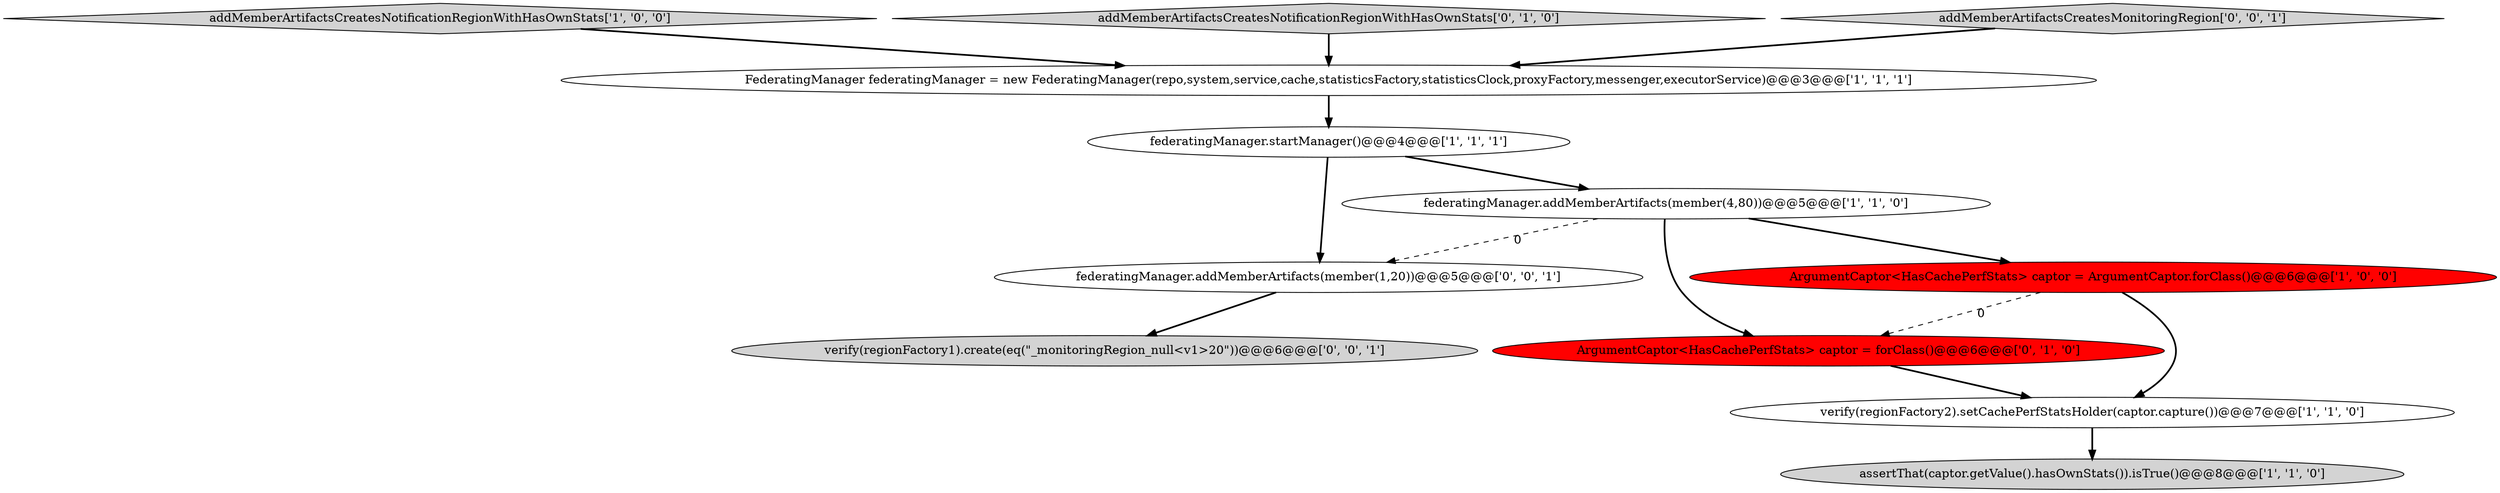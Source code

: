 digraph {
3 [style = filled, label = "FederatingManager federatingManager = new FederatingManager(repo,system,service,cache,statisticsFactory,statisticsClock,proxyFactory,messenger,executorService)@@@3@@@['1', '1', '1']", fillcolor = white, shape = ellipse image = "AAA0AAABBB1BBB"];
2 [style = filled, label = "addMemberArtifactsCreatesNotificationRegionWithHasOwnStats['1', '0', '0']", fillcolor = lightgray, shape = diamond image = "AAA0AAABBB1BBB"];
7 [style = filled, label = "addMemberArtifactsCreatesNotificationRegionWithHasOwnStats['0', '1', '0']", fillcolor = lightgray, shape = diamond image = "AAA0AAABBB2BBB"];
11 [style = filled, label = "verify(regionFactory1).create(eq(\"_monitoringRegion_null<v1>20\"))@@@6@@@['0', '0', '1']", fillcolor = lightgray, shape = ellipse image = "AAA0AAABBB3BBB"];
8 [style = filled, label = "ArgumentCaptor<HasCachePerfStats> captor = forClass()@@@6@@@['0', '1', '0']", fillcolor = red, shape = ellipse image = "AAA1AAABBB2BBB"];
1 [style = filled, label = "verify(regionFactory2).setCachePerfStatsHolder(captor.capture())@@@7@@@['1', '1', '0']", fillcolor = white, shape = ellipse image = "AAA0AAABBB1BBB"];
9 [style = filled, label = "addMemberArtifactsCreatesMonitoringRegion['0', '0', '1']", fillcolor = lightgray, shape = diamond image = "AAA0AAABBB3BBB"];
10 [style = filled, label = "federatingManager.addMemberArtifacts(member(1,20))@@@5@@@['0', '0', '1']", fillcolor = white, shape = ellipse image = "AAA0AAABBB3BBB"];
6 [style = filled, label = "ArgumentCaptor<HasCachePerfStats> captor = ArgumentCaptor.forClass()@@@6@@@['1', '0', '0']", fillcolor = red, shape = ellipse image = "AAA1AAABBB1BBB"];
5 [style = filled, label = "assertThat(captor.getValue().hasOwnStats()).isTrue()@@@8@@@['1', '1', '0']", fillcolor = lightgray, shape = ellipse image = "AAA0AAABBB1BBB"];
0 [style = filled, label = "federatingManager.startManager()@@@4@@@['1', '1', '1']", fillcolor = white, shape = ellipse image = "AAA0AAABBB1BBB"];
4 [style = filled, label = "federatingManager.addMemberArtifacts(member(4,80))@@@5@@@['1', '1', '0']", fillcolor = white, shape = ellipse image = "AAA0AAABBB1BBB"];
1->5 [style = bold, label=""];
8->1 [style = bold, label=""];
6->1 [style = bold, label=""];
4->8 [style = bold, label=""];
9->3 [style = bold, label=""];
0->10 [style = bold, label=""];
6->8 [style = dashed, label="0"];
4->10 [style = dashed, label="0"];
0->4 [style = bold, label=""];
4->6 [style = bold, label=""];
7->3 [style = bold, label=""];
3->0 [style = bold, label=""];
2->3 [style = bold, label=""];
10->11 [style = bold, label=""];
}

